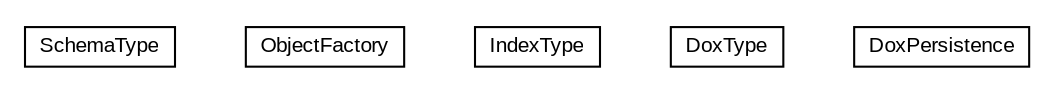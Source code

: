 #!/usr/local/bin/dot
#
# Class diagram 
# Generated by UMLGraph version R5_6-24-gf6e263 (http://www.umlgraph.org/)
#

digraph G {
	edge [fontname="arial",fontsize=10,labelfontname="arial",labelfontsize=10];
	node [fontname="arial",fontsize=10,shape=plaintext];
	nodesep=0.25;
	ranksep=0.5;
	// net.trajano.doxdb.schema.SchemaType
	c100 [label=<<table title="net.trajano.doxdb.schema.SchemaType" border="0" cellborder="1" cellspacing="0" cellpadding="2" port="p" href="./SchemaType.html">
		<tr><td><table border="0" cellspacing="0" cellpadding="1">
<tr><td align="center" balign="center"> SchemaType </td></tr>
		</table></td></tr>
		</table>>, URL="./SchemaType.html", fontname="arial", fontcolor="black", fontsize=10.0];
	// net.trajano.doxdb.schema.ObjectFactory
	c101 [label=<<table title="net.trajano.doxdb.schema.ObjectFactory" border="0" cellborder="1" cellspacing="0" cellpadding="2" port="p" href="./ObjectFactory.html">
		<tr><td><table border="0" cellspacing="0" cellpadding="1">
<tr><td align="center" balign="center"> ObjectFactory </td></tr>
		</table></td></tr>
		</table>>, URL="./ObjectFactory.html", fontname="arial", fontcolor="black", fontsize=10.0];
	// net.trajano.doxdb.schema.IndexType
	c102 [label=<<table title="net.trajano.doxdb.schema.IndexType" border="0" cellborder="1" cellspacing="0" cellpadding="2" port="p" href="./IndexType.html">
		<tr><td><table border="0" cellspacing="0" cellpadding="1">
<tr><td align="center" balign="center"> IndexType </td></tr>
		</table></td></tr>
		</table>>, URL="./IndexType.html", fontname="arial", fontcolor="black", fontsize=10.0];
	// net.trajano.doxdb.schema.DoxType
	c103 [label=<<table title="net.trajano.doxdb.schema.DoxType" border="0" cellborder="1" cellspacing="0" cellpadding="2" port="p" href="./DoxType.html">
		<tr><td><table border="0" cellspacing="0" cellpadding="1">
<tr><td align="center" balign="center"> DoxType </td></tr>
		</table></td></tr>
		</table>>, URL="./DoxType.html", fontname="arial", fontcolor="black", fontsize=10.0];
	// net.trajano.doxdb.schema.DoxPersistence
	c104 [label=<<table title="net.trajano.doxdb.schema.DoxPersistence" border="0" cellborder="1" cellspacing="0" cellpadding="2" port="p" href="./DoxPersistence.html">
		<tr><td><table border="0" cellspacing="0" cellpadding="1">
<tr><td align="center" balign="center"> DoxPersistence </td></tr>
		</table></td></tr>
		</table>>, URL="./DoxPersistence.html", fontname="arial", fontcolor="black", fontsize=10.0];
}

